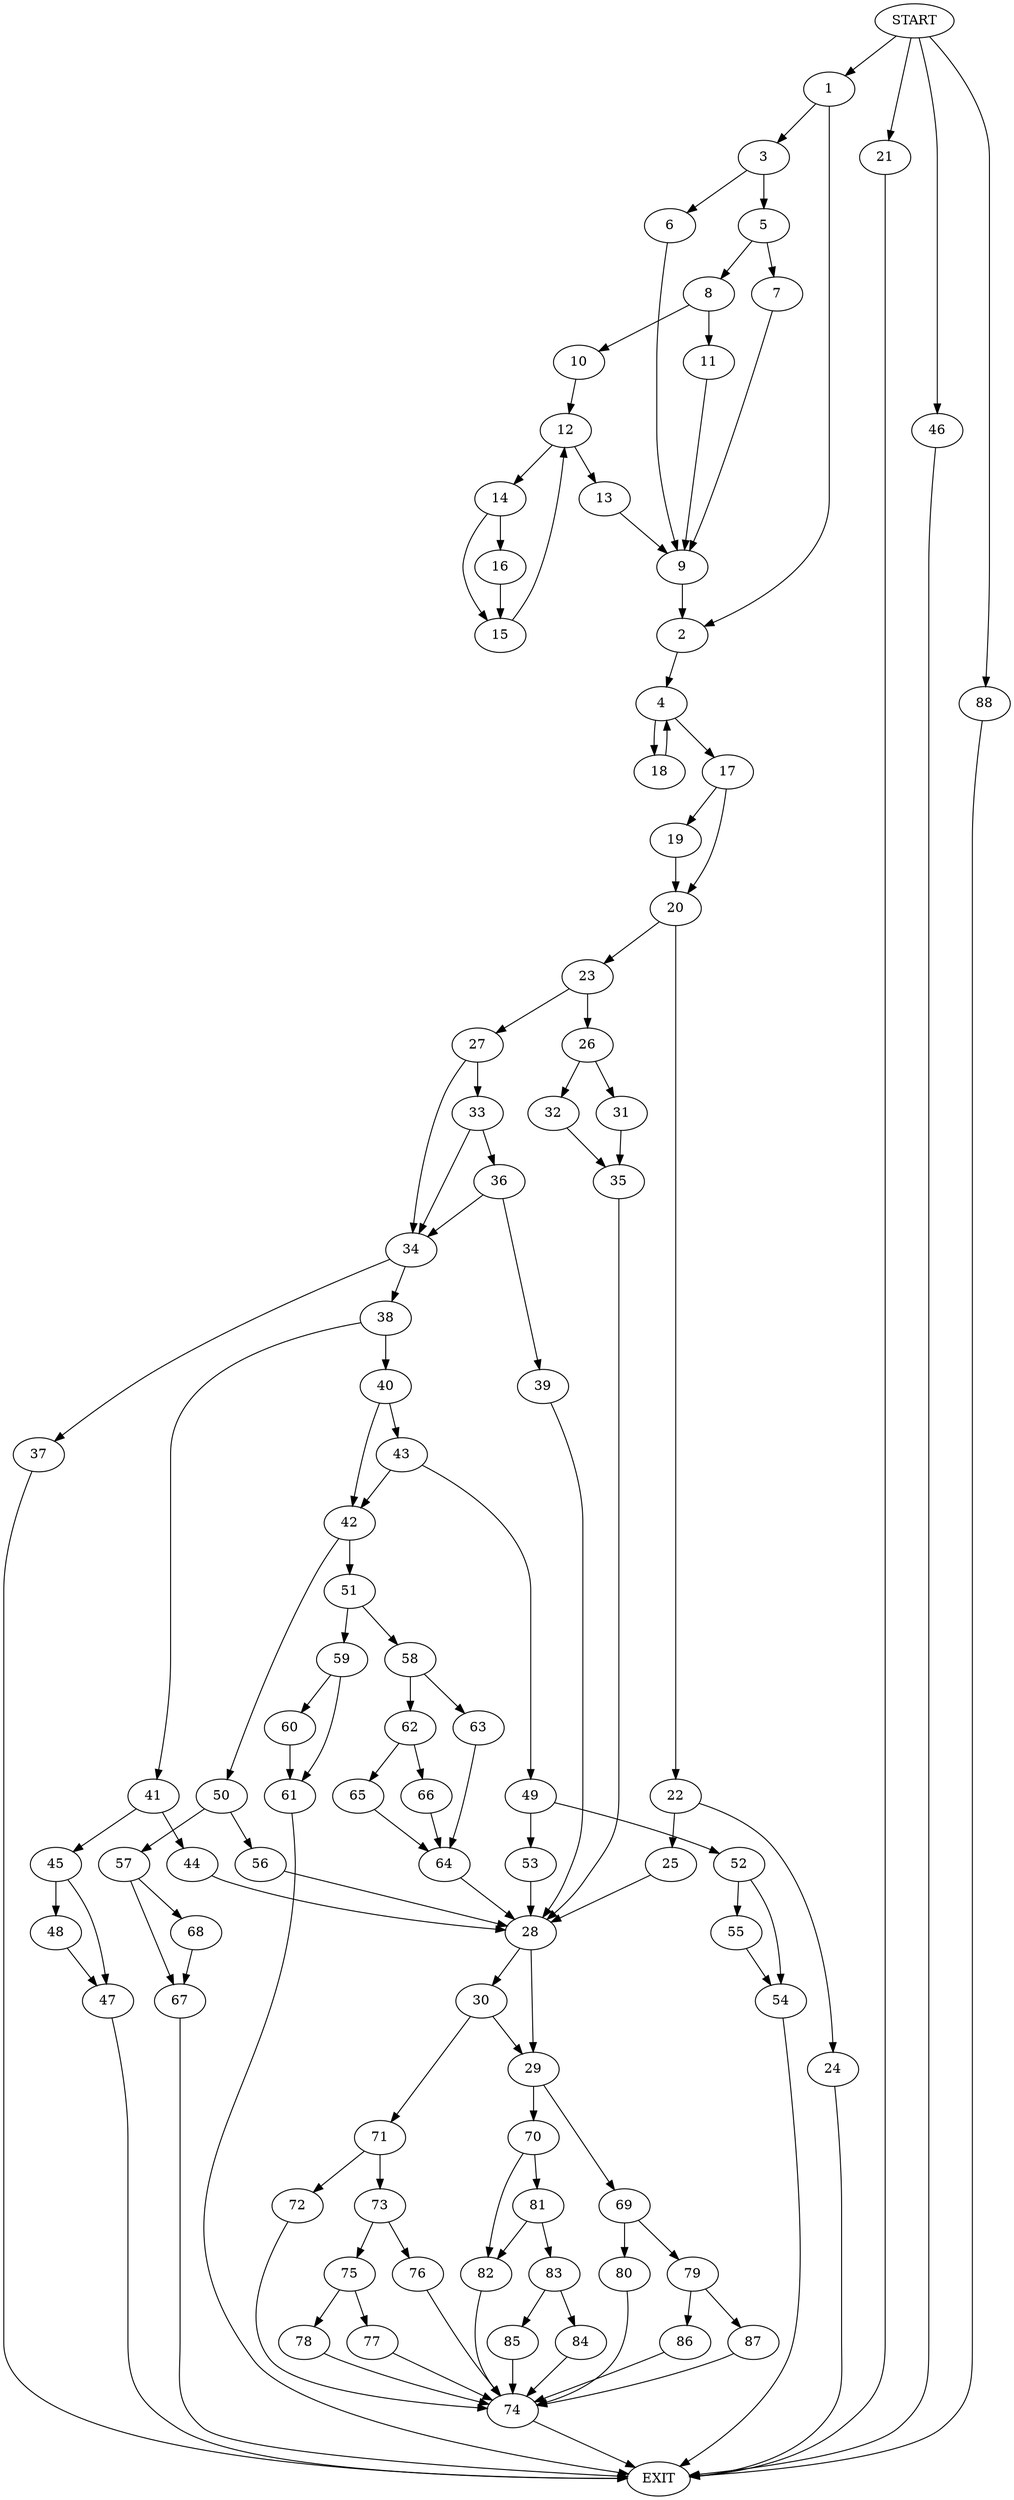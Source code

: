 digraph {
0 [label="START"]
89 [label="EXIT"]
0 -> 1
1 -> 2
1 -> 3
2 -> 4
3 -> 5
3 -> 6
5 -> 7
5 -> 8
6 -> 9
9 -> 2
8 -> 10
8 -> 11
7 -> 9
11 -> 9
10 -> 12
12 -> 13
12 -> 14
13 -> 9
14 -> 15
14 -> 16
16 -> 15
15 -> 12
4 -> 17
4 -> 18
17 -> 19
17 -> 20
18 -> 4
0 -> 21
21 -> 89
19 -> 20
20 -> 22
20 -> 23
22 -> 24
22 -> 25
23 -> 26
23 -> 27
25 -> 28
24 -> 89
28 -> 29
28 -> 30
26 -> 31
26 -> 32
27 -> 33
27 -> 34
32 -> 35
31 -> 35
35 -> 28
33 -> 36
33 -> 34
34 -> 37
34 -> 38
36 -> 39
36 -> 34
39 -> 28
38 -> 40
38 -> 41
37 -> 89
40 -> 42
40 -> 43
41 -> 44
41 -> 45
0 -> 46
46 -> 89
44 -> 28
45 -> 47
45 -> 48
47 -> 89
48 -> 47
43 -> 42
43 -> 49
42 -> 50
42 -> 51
49 -> 52
49 -> 53
52 -> 54
52 -> 55
53 -> 28
54 -> 89
55 -> 54
50 -> 56
50 -> 57
51 -> 58
51 -> 59
59 -> 60
59 -> 61
58 -> 62
58 -> 63
60 -> 61
61 -> 89
63 -> 64
62 -> 65
62 -> 66
66 -> 64
65 -> 64
64 -> 28
56 -> 28
57 -> 67
57 -> 68
67 -> 89
68 -> 67
29 -> 69
29 -> 70
30 -> 71
30 -> 29
71 -> 72
71 -> 73
72 -> 74
73 -> 75
73 -> 76
74 -> 89
76 -> 74
75 -> 77
75 -> 78
78 -> 74
77 -> 74
69 -> 79
69 -> 80
70 -> 81
70 -> 82
82 -> 74
81 -> 83
81 -> 82
83 -> 84
83 -> 85
84 -> 74
85 -> 74
80 -> 74
79 -> 86
79 -> 87
87 -> 74
86 -> 74
0 -> 88
88 -> 89
}
